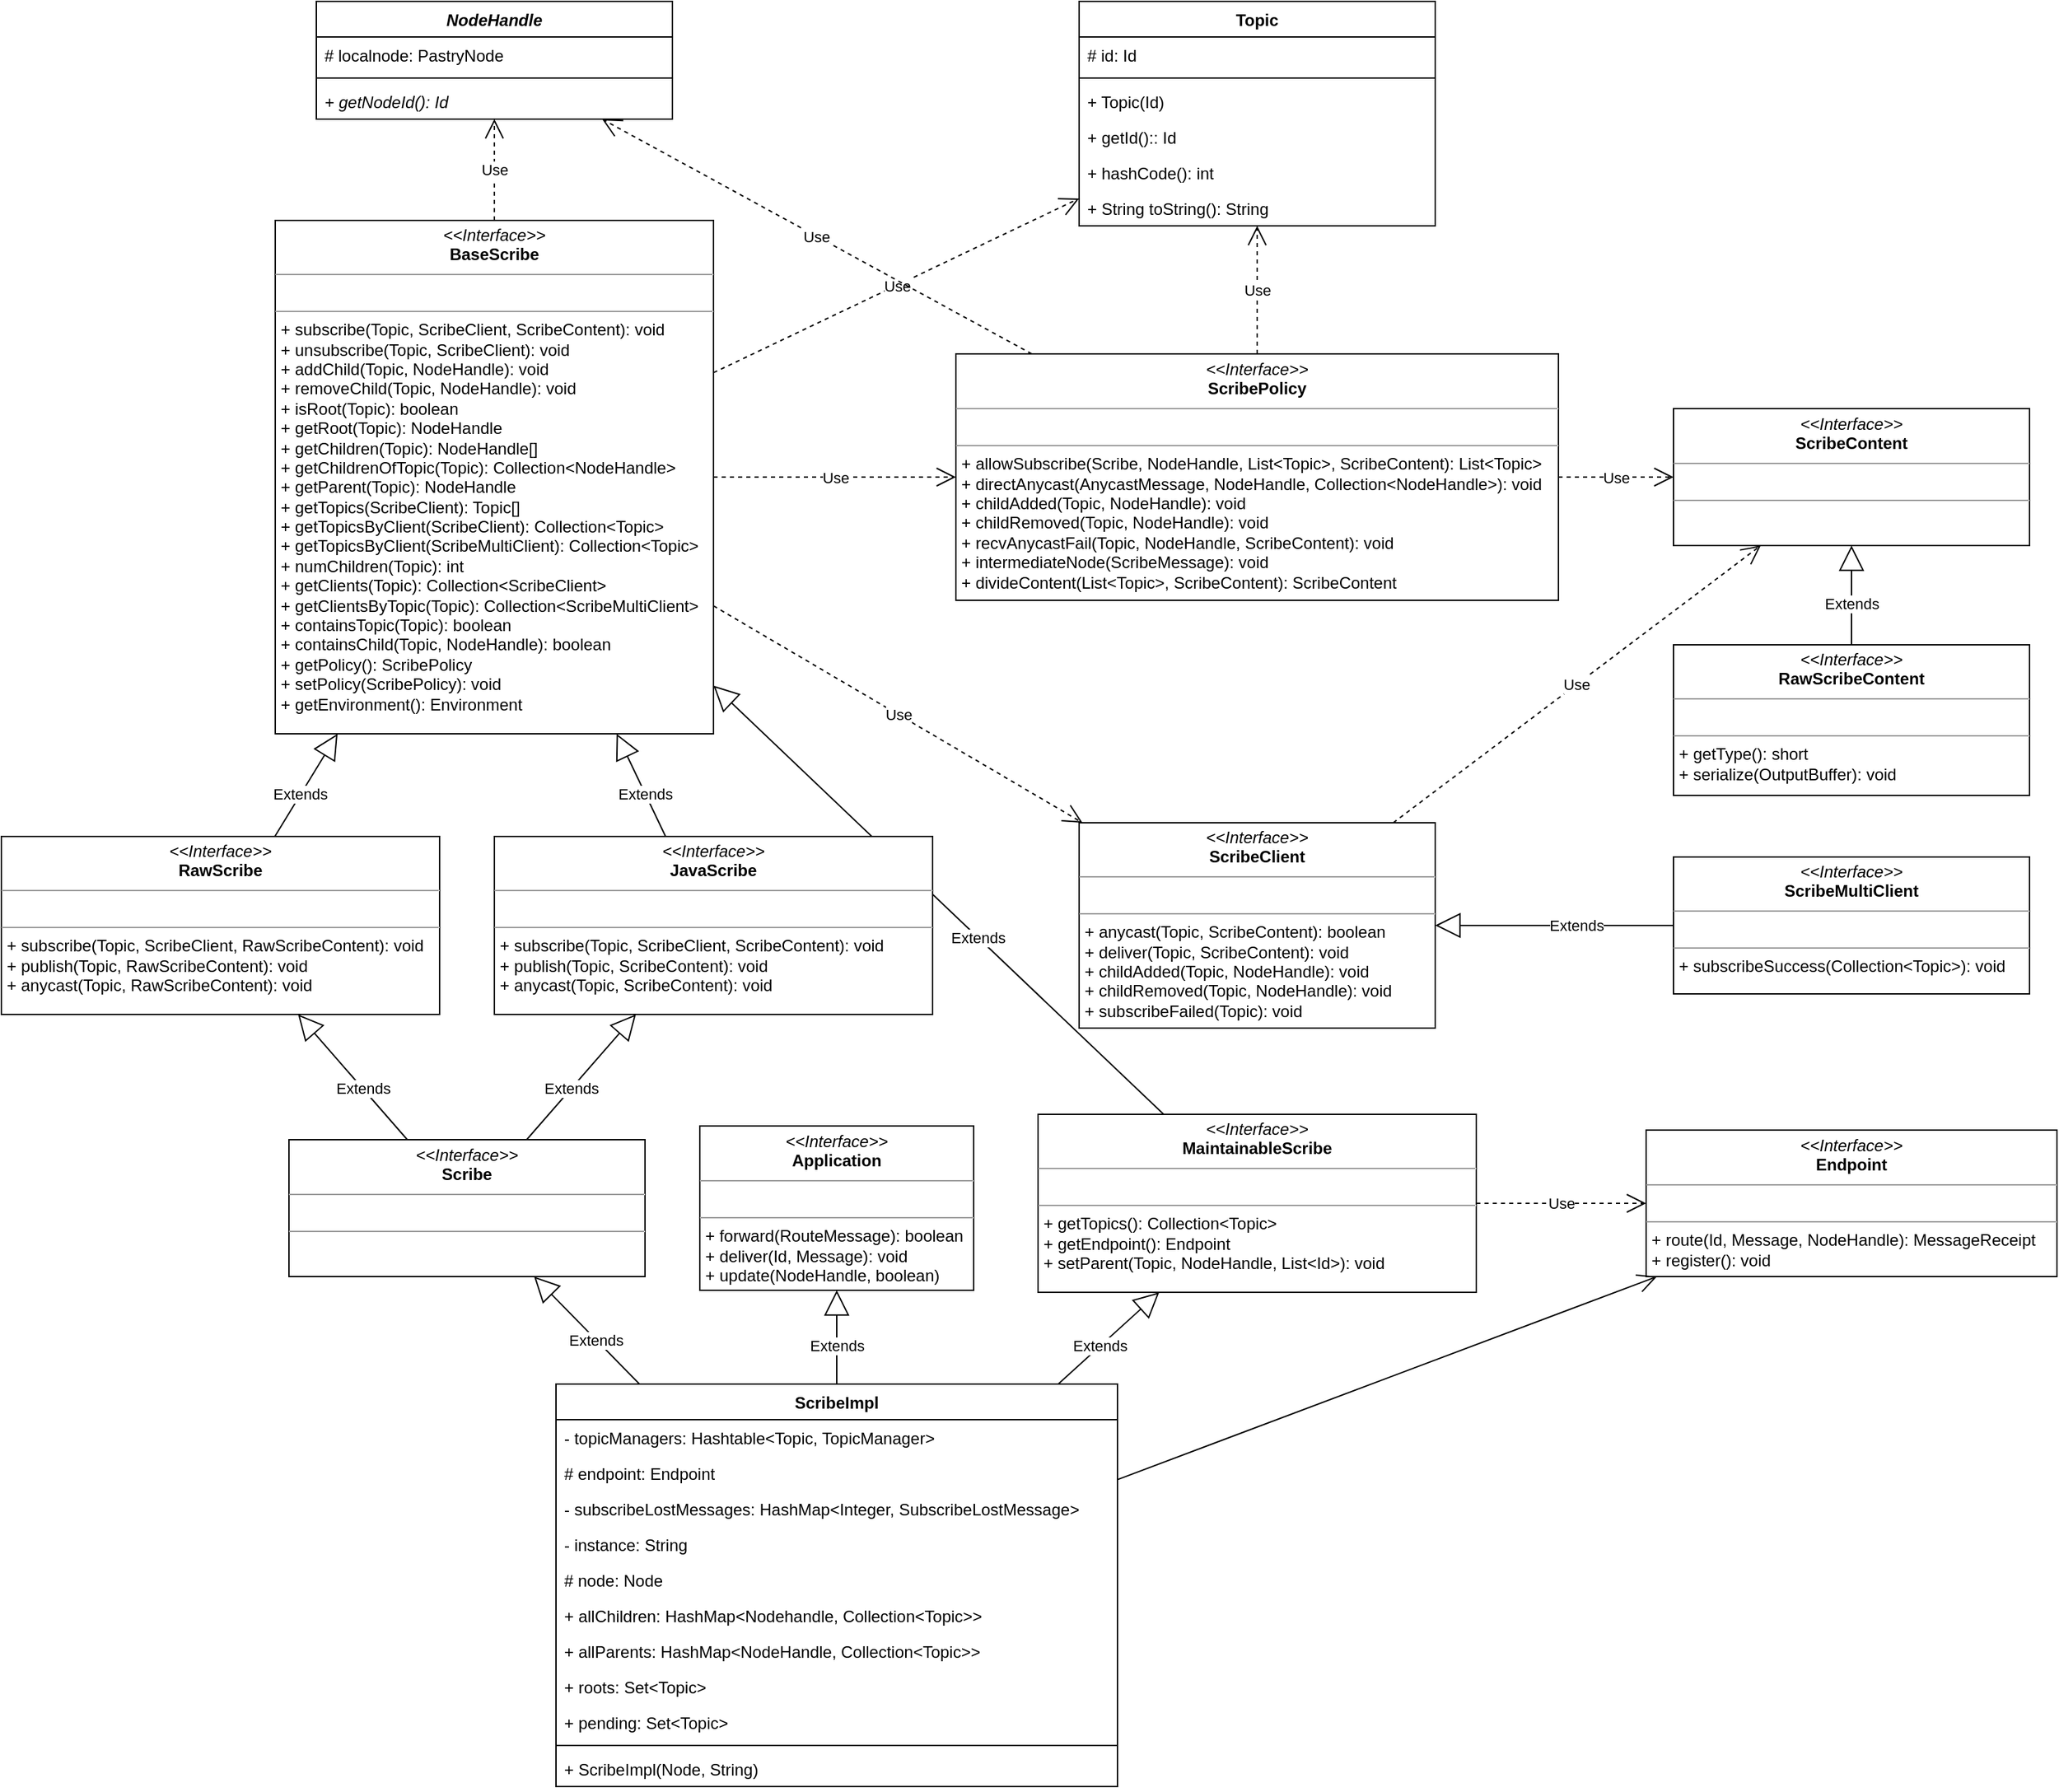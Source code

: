 <mxfile version="21.2.4" type="github">
  <diagram name="Page-1" id="PV-v512FcYgKe9rmVvOx">
    <mxGraphModel dx="2150" dy="955" grid="1" gridSize="10" guides="1" tooltips="1" connect="1" arrows="1" fold="1" page="1" pageScale="1" pageWidth="827" pageHeight="1169" math="0" shadow="0">
      <root>
        <mxCell id="0" />
        <mxCell id="1" parent="0" />
        <mxCell id="hgs2_hbNB6EHdo05LwJM-26" value="Extends" style="endArrow=block;endSize=16;endFill=0;html=1;rounded=0;" edge="1" parent="1" source="hgs2_hbNB6EHdo05LwJM-17" target="31Kd5paVXIL3qbrK54Rh-29">
          <mxGeometry x="-0.176" width="160" relative="1" as="geometry">
            <mxPoint x="535" y="660" as="sourcePoint" />
            <mxPoint x="510" y="613" as="targetPoint" />
            <mxPoint as="offset" />
          </mxGeometry>
        </mxCell>
        <mxCell id="hgs2_hbNB6EHdo05LwJM-13" value="Use" style="endArrow=open;endSize=12;dashed=1;html=1;rounded=0;" edge="1" parent="1" source="31Kd5paVXIL3qbrK54Rh-29" target="31Kd5paVXIL3qbrK54Rh-10">
          <mxGeometry width="160" relative="1" as="geometry">
            <mxPoint x="-231.38" y="660" as="sourcePoint" />
            <mxPoint x="62.497" y="184" as="targetPoint" />
          </mxGeometry>
        </mxCell>
        <mxCell id="31Kd5paVXIL3qbrK54Rh-1" value="&lt;p style=&quot;margin:0px;margin-top:4px;text-align:center;&quot;&gt;&lt;i&gt;&amp;lt;&amp;lt;Interface&amp;gt;&amp;gt;&lt;/i&gt;&lt;br&gt;&lt;b&gt;Application&lt;/b&gt;&lt;br&gt;&lt;/p&gt;&lt;hr size=&quot;1&quot;&gt;&lt;p style=&quot;margin:0px;margin-left:4px;&quot;&gt;&lt;br&gt;&lt;/p&gt;&lt;hr size=&quot;1&quot;&gt;&lt;p style=&quot;margin:0px;margin-left:4px;&quot;&gt;+ forward(RouteMessage): boolean&lt;br&gt;&lt;/p&gt;&lt;p style=&quot;margin:0px;margin-left:4px;&quot;&gt;+ deliver(Id, Message)&lt;span style=&quot;background-color: initial;&quot;&gt;: void&lt;/span&gt;&lt;/p&gt;&lt;p style=&quot;margin:0px;margin-left:4px;&quot;&gt;&lt;span style=&quot;background-color: initial;&quot;&gt;+ update(NodeHandle, boolean)&lt;/span&gt;&lt;/p&gt;" style="verticalAlign=top;align=left;overflow=fill;fontSize=12;fontFamily=Helvetica;html=1;rounded=0;shadow=0;comic=0;labelBackgroundColor=none;strokeWidth=1" parent="1" vertex="1">
          <mxGeometry x="550" y="861.5" width="200" height="120" as="geometry" />
        </mxCell>
        <mxCell id="31Kd5paVXIL3qbrK54Rh-2" value="&lt;p style=&quot;margin:0px;margin-top:4px;text-align:center;&quot;&gt;&lt;i&gt;&amp;lt;&amp;lt;Interface&amp;gt;&amp;gt;&lt;/i&gt;&lt;br&gt;&lt;b&gt;ScribeClient&lt;/b&gt;&lt;br&gt;&lt;/p&gt;&lt;hr size=&quot;1&quot;&gt;&lt;p style=&quot;margin:0px;margin-left:4px;&quot;&gt;&lt;br&gt;&lt;/p&gt;&lt;hr size=&quot;1&quot;&gt;&lt;p style=&quot;margin:0px;margin-left:4px;&quot;&gt;+ anycast(Topic, ScribeContent): boolean&lt;br&gt;&lt;/p&gt;&lt;p style=&quot;margin:0px;margin-left:4px;&quot;&gt;+ deliver(Topic, ScribeContent)&lt;span style=&quot;background-color: initial;&quot;&gt;: void&lt;/span&gt;&lt;/p&gt;&lt;p style=&quot;margin:0px;margin-left:4px;&quot;&gt;&lt;span style=&quot;background-color: initial;&quot;&gt;+ childAdded(Topic, NodeHandle): void&lt;/span&gt;&lt;/p&gt;&lt;p style=&quot;margin:0px;margin-left:4px;&quot;&gt;&lt;span style=&quot;background-color: initial;&quot;&gt;+ childRemoved(Topic, NodeHandle): void&lt;/span&gt;&lt;/p&gt;&lt;p style=&quot;margin:0px;margin-left:4px;&quot;&gt;&lt;span style=&quot;background-color: initial;&quot;&gt;+ subscribeFailed(Topic): void&lt;/span&gt;&lt;/p&gt;" style="verticalAlign=top;align=left;overflow=fill;fontSize=12;fontFamily=Helvetica;html=1;rounded=0;shadow=0;comic=0;labelBackgroundColor=none;strokeWidth=1" parent="1" vertex="1">
          <mxGeometry x="827" y="640" width="260" height="150" as="geometry" />
        </mxCell>
        <mxCell id="31Kd5paVXIL3qbrK54Rh-3" value="NodeHandle" style="swimlane;fontStyle=3;align=center;verticalAlign=top;childLayout=stackLayout;horizontal=1;startSize=26;horizontalStack=0;resizeParent=1;resizeParentMax=0;resizeLast=0;collapsible=1;marginBottom=0;" parent="1" vertex="1">
          <mxGeometry x="270" y="40" width="260" height="86" as="geometry" />
        </mxCell>
        <mxCell id="31Kd5paVXIL3qbrK54Rh-4" value="# localnode: PastryNode" style="text;strokeColor=none;fillColor=none;align=left;verticalAlign=top;spacingLeft=4;spacingRight=4;overflow=hidden;rotatable=0;points=[[0,0.5],[1,0.5]];portConstraint=eastwest;" parent="31Kd5paVXIL3qbrK54Rh-3" vertex="1">
          <mxGeometry y="26" width="260" height="26" as="geometry" />
        </mxCell>
        <mxCell id="31Kd5paVXIL3qbrK54Rh-5" value="" style="line;strokeWidth=1;fillColor=none;align=left;verticalAlign=middle;spacingTop=-1;spacingLeft=3;spacingRight=3;rotatable=0;labelPosition=right;points=[];portConstraint=eastwest;strokeColor=inherit;" parent="31Kd5paVXIL3qbrK54Rh-3" vertex="1">
          <mxGeometry y="52" width="260" height="8" as="geometry" />
        </mxCell>
        <mxCell id="31Kd5paVXIL3qbrK54Rh-6" value="+ getNodeId(): Id" style="text;strokeColor=none;fillColor=none;align=left;verticalAlign=top;spacingLeft=4;spacingRight=4;overflow=hidden;rotatable=0;points=[[0,0.5],[1,0.5]];portConstraint=eastwest;fontStyle=2" parent="31Kd5paVXIL3qbrK54Rh-3" vertex="1">
          <mxGeometry y="60" width="260" height="26" as="geometry" />
        </mxCell>
        <mxCell id="31Kd5paVXIL3qbrK54Rh-7" value="&lt;p style=&quot;margin:0px;margin-top:4px;text-align:center;&quot;&gt;&lt;i&gt;&amp;lt;&amp;lt;Interface&amp;gt;&amp;gt;&lt;/i&gt;&lt;br&gt;&lt;b&gt;ScribeContent&lt;/b&gt;&lt;br&gt;&lt;/p&gt;&lt;hr size=&quot;1&quot;&gt;&lt;p style=&quot;margin:0px;margin-left:4px;&quot;&gt;&lt;br&gt;&lt;/p&gt;&lt;hr size=&quot;1&quot;&gt;&lt;p style=&quot;margin:0px;margin-left:4px;&quot;&gt;&lt;br&gt;&lt;/p&gt;" style="verticalAlign=top;align=left;overflow=fill;fontSize=12;fontFamily=Helvetica;html=1;rounded=0;shadow=0;comic=0;labelBackgroundColor=none;strokeWidth=1" parent="1" vertex="1">
          <mxGeometry x="1261" y="337.5" width="260" height="100" as="geometry" />
        </mxCell>
        <mxCell id="31Kd5paVXIL3qbrK54Rh-9" value="Use" style="endArrow=open;endSize=12;dashed=1;html=1;rounded=0;" parent="1" source="31Kd5paVXIL3qbrK54Rh-2" target="31Kd5paVXIL3qbrK54Rh-7" edge="1">
          <mxGeometry width="160" relative="1" as="geometry">
            <mxPoint x="-400" y="640" as="sourcePoint" />
            <mxPoint x="-238.889" y="530" as="targetPoint" />
          </mxGeometry>
        </mxCell>
        <mxCell id="31Kd5paVXIL3qbrK54Rh-10" value="Topic" style="swimlane;fontStyle=1;align=center;verticalAlign=top;childLayout=stackLayout;horizontal=1;startSize=26;horizontalStack=0;resizeParent=1;resizeParentMax=0;resizeLast=0;collapsible=1;marginBottom=0;" parent="1" vertex="1">
          <mxGeometry x="827" y="40" width="260" height="164" as="geometry" />
        </mxCell>
        <mxCell id="31Kd5paVXIL3qbrK54Rh-11" value="# id: Id" style="text;strokeColor=none;fillColor=none;align=left;verticalAlign=top;spacingLeft=4;spacingRight=4;overflow=hidden;rotatable=0;points=[[0,0.5],[1,0.5]];portConstraint=eastwest;" parent="31Kd5paVXIL3qbrK54Rh-10" vertex="1">
          <mxGeometry y="26" width="260" height="26" as="geometry" />
        </mxCell>
        <mxCell id="31Kd5paVXIL3qbrK54Rh-19" value="" style="line;strokeWidth=1;fillColor=none;align=left;verticalAlign=middle;spacingTop=-1;spacingLeft=3;spacingRight=3;rotatable=0;labelPosition=right;points=[];portConstraint=eastwest;strokeColor=inherit;" parent="31Kd5paVXIL3qbrK54Rh-10" vertex="1">
          <mxGeometry y="52" width="260" height="8" as="geometry" />
        </mxCell>
        <mxCell id="31Kd5paVXIL3qbrK54Rh-20" value="+ Topic(Id)" style="text;strokeColor=none;fillColor=none;align=left;verticalAlign=top;spacingLeft=4;spacingRight=4;overflow=hidden;rotatable=0;points=[[0,0.5],[1,0.5]];portConstraint=eastwest;fontStyle=0" parent="31Kd5paVXIL3qbrK54Rh-10" vertex="1">
          <mxGeometry y="60" width="260" height="26" as="geometry" />
        </mxCell>
        <mxCell id="31Kd5paVXIL3qbrK54Rh-23" value="+ getId():: Id" style="text;strokeColor=none;fillColor=none;align=left;verticalAlign=top;spacingLeft=4;spacingRight=4;overflow=hidden;rotatable=0;points=[[0,0.5],[1,0.5]];portConstraint=eastwest;fontStyle=0" parent="31Kd5paVXIL3qbrK54Rh-10" vertex="1">
          <mxGeometry y="86" width="260" height="26" as="geometry" />
        </mxCell>
        <mxCell id="31Kd5paVXIL3qbrK54Rh-22" value="+ hashCode(): int" style="text;strokeColor=none;fillColor=none;align=left;verticalAlign=top;spacingLeft=4;spacingRight=4;overflow=hidden;rotatable=0;points=[[0,0.5],[1,0.5]];portConstraint=eastwest;fontStyle=0" parent="31Kd5paVXIL3qbrK54Rh-10" vertex="1">
          <mxGeometry y="112" width="260" height="26" as="geometry" />
        </mxCell>
        <mxCell id="31Kd5paVXIL3qbrK54Rh-21" value="+ String toString(): String" style="text;strokeColor=none;fillColor=none;align=left;verticalAlign=top;spacingLeft=4;spacingRight=4;overflow=hidden;rotatable=0;points=[[0,0.5],[1,0.5]];portConstraint=eastwest;fontStyle=0" parent="31Kd5paVXIL3qbrK54Rh-10" vertex="1">
          <mxGeometry y="138" width="260" height="26" as="geometry" />
        </mxCell>
        <mxCell id="31Kd5paVXIL3qbrK54Rh-24" value="&lt;p style=&quot;margin:0px;margin-top:4px;text-align:center;&quot;&gt;&lt;i&gt;&amp;lt;&amp;lt;Interface&amp;gt;&amp;gt;&lt;/i&gt;&lt;br&gt;&lt;b&gt;Endpoint&lt;/b&gt;&lt;br&gt;&lt;/p&gt;&lt;hr size=&quot;1&quot;&gt;&lt;p style=&quot;margin:0px;margin-left:4px;&quot;&gt;&lt;br&gt;&lt;/p&gt;&lt;hr size=&quot;1&quot;&gt;&lt;p style=&quot;margin:0px;margin-left:4px;&quot;&gt;+ route(Id, Message, NodeHandle): MessageReceipt&lt;br&gt;&lt;/p&gt;&lt;p style=&quot;margin:0px;margin-left:4px;&quot;&gt;+&amp;nbsp;register()&lt;span style=&quot;background-color: initial;&quot;&gt;: void&lt;/span&gt;&lt;/p&gt;" style="verticalAlign=top;align=left;overflow=fill;fontSize=12;fontFamily=Helvetica;html=1;rounded=0;shadow=0;comic=0;labelBackgroundColor=none;strokeWidth=1" parent="1" vertex="1">
          <mxGeometry x="1241" y="864.5" width="300" height="107" as="geometry" />
        </mxCell>
        <mxCell id="31Kd5paVXIL3qbrK54Rh-26" value="&lt;p style=&quot;margin:0px;margin-top:4px;text-align:center;&quot;&gt;&lt;i&gt;&amp;lt;&amp;lt;Interface&amp;gt;&amp;gt;&lt;/i&gt;&lt;br&gt;&lt;b&gt;Scribe&lt;/b&gt;&lt;br&gt;&lt;/p&gt;&lt;hr size=&quot;1&quot;&gt;&lt;p style=&quot;margin:0px;margin-left:4px;&quot;&gt;&lt;br&gt;&lt;/p&gt;&lt;hr size=&quot;1&quot;&gt;&lt;p style=&quot;margin:0px;margin-left:4px;&quot;&gt;&lt;br&gt;&lt;/p&gt;" style="verticalAlign=top;align=left;overflow=fill;fontSize=12;fontFamily=Helvetica;html=1;rounded=0;shadow=0;comic=0;labelBackgroundColor=none;strokeWidth=1" parent="1" vertex="1">
          <mxGeometry x="250" y="871.5" width="260" height="100" as="geometry" />
        </mxCell>
        <mxCell id="31Kd5paVXIL3qbrK54Rh-28" value="Extends" style="endArrow=block;endSize=16;endFill=0;html=1;rounded=0;" parent="1" source="31Kd5paVXIL3qbrK54Rh-26" target="31Kd5paVXIL3qbrK54Rh-27" edge="1">
          <mxGeometry x="-0.176" width="160" relative="1" as="geometry">
            <mxPoint x="706" y="1069" as="sourcePoint" />
            <mxPoint x="706" y="1020" as="targetPoint" />
            <mxPoint as="offset" />
          </mxGeometry>
        </mxCell>
        <mxCell id="31Kd5paVXIL3qbrK54Rh-29" value="&lt;p style=&quot;margin:0px;margin-top:4px;text-align:center;&quot;&gt;&lt;i&gt;&amp;lt;&amp;lt;Interface&amp;gt;&amp;gt;&lt;/i&gt;&lt;br&gt;&lt;b&gt;BaseScribe&lt;/b&gt;&lt;br&gt;&lt;/p&gt;&lt;hr size=&quot;1&quot;&gt;&lt;p style=&quot;margin:0px;margin-left:4px;&quot;&gt;&lt;br&gt;&lt;/p&gt;&lt;hr size=&quot;1&quot;&gt;&lt;p style=&quot;margin:0px;margin-left:4px;&quot;&gt;+ subscribe(Topic, ScribeClient, ScribeContent): void&lt;/p&gt;&lt;p style=&quot;margin:0px;margin-left:4px;&quot;&gt;+ unsubscribe(Topic, ScribeClient): void&lt;br&gt;&lt;/p&gt;&lt;p style=&quot;margin:0px;margin-left:4px;&quot;&gt;+ addChild(Topic, NodeHandle): void&lt;/p&gt;&lt;p style=&quot;margin:0px;margin-left:4px;&quot;&gt;+ removeChild(Topic, NodeHandle): void&lt;/p&gt;&lt;p style=&quot;margin:0px;margin-left:4px;&quot;&gt;+ isRoot(Topic): boolean&lt;/p&gt;&lt;p style=&quot;margin:0px;margin-left:4px;&quot;&gt;+ getRoot(Topic): NodeHandle&lt;/p&gt;&lt;p style=&quot;margin:0px;margin-left:4px;&quot;&gt;+ getChildren(Topic): NodeHandle[]&lt;/p&gt;&lt;p style=&quot;margin:0px;margin-left:4px;&quot;&gt;+ getChildrenOfTopic(Topic): Collection&amp;lt;NodeHandle&amp;gt;&lt;/p&gt;&lt;p style=&quot;margin:0px;margin-left:4px;&quot;&gt;+ getParent(Topic): NodeHandle&lt;/p&gt;&lt;p style=&quot;margin:0px;margin-left:4px;&quot;&gt;+ getTopics(ScribeClient): Topic[]&lt;/p&gt;&lt;p style=&quot;margin:0px;margin-left:4px;&quot;&gt;+ getTopicsByClient(ScribeClient): Collection&amp;lt;Topic&amp;gt;&lt;/p&gt;&lt;p style=&quot;margin:0px;margin-left:4px;&quot;&gt;+ getTopicsByClient(ScribeMultiClient): Collection&amp;lt;Topic&amp;gt;&lt;/p&gt;&lt;p style=&quot;margin:0px;margin-left:4px;&quot;&gt;+ numChildren(Topic): int&lt;/p&gt;&lt;p style=&quot;margin:0px;margin-left:4px;&quot;&gt;+ getClients(Topic): Collection&amp;lt;ScribeClient&amp;gt;&lt;/p&gt;&lt;p style=&quot;margin:0px;margin-left:4px;&quot;&gt;+ getClientsByTopic(Topic): Collection&amp;lt;ScribeMultiClient&amp;gt;&lt;/p&gt;&lt;p style=&quot;margin:0px;margin-left:4px;&quot;&gt;+ containsTopic(Topic): boolean&lt;/p&gt;&lt;p style=&quot;margin:0px;margin-left:4px;&quot;&gt;+ containsChild(Topic, NodeHandle): boolean&lt;/p&gt;&lt;p style=&quot;margin:0px;margin-left:4px;&quot;&gt;+ getPolicy(): ScribePolicy&lt;/p&gt;&lt;p style=&quot;margin:0px;margin-left:4px;&quot;&gt;+ setPolicy(ScribePolicy): void&lt;/p&gt;&lt;p style=&quot;margin:0px;margin-left:4px;&quot;&gt;+ getEnvironment(): Environment&lt;/p&gt;" style="verticalAlign=top;align=left;overflow=fill;fontSize=12;fontFamily=Helvetica;html=1;rounded=0;shadow=0;comic=0;labelBackgroundColor=none;strokeWidth=1" parent="1" vertex="1">
          <mxGeometry x="240" y="200" width="320" height="375" as="geometry" />
        </mxCell>
        <mxCell id="hgs2_hbNB6EHdo05LwJM-3" value="&lt;p style=&quot;margin:0px;margin-top:4px;text-align:center;&quot;&gt;&lt;i&gt;&amp;lt;&amp;lt;Interface&amp;gt;&amp;gt;&lt;/i&gt;&lt;br&gt;&lt;b&gt;ScribePolicy&lt;/b&gt;&lt;br&gt;&lt;/p&gt;&lt;hr size=&quot;1&quot;&gt;&lt;p style=&quot;margin:0px;margin-left:4px;&quot;&gt;&lt;br&gt;&lt;/p&gt;&lt;hr size=&quot;1&quot;&gt;&lt;p style=&quot;margin:0px;margin-left:4px;&quot;&gt;+&amp;nbsp;allowSubscribe(Scribe, NodeHandle, List&amp;lt;Topic&amp;gt;, ScribeContent): List&amp;lt;Topic&amp;gt;&lt;/p&gt;&lt;p style=&quot;margin:0px;margin-left:4px;&quot;&gt;+ directAnycast(AnycastMessage, NodeHandle, Collection&amp;lt;NodeHandle&amp;gt;): void&lt;/p&gt;&lt;p style=&quot;border-color: var(--border-color); margin: 0px 0px 0px 4px;&quot;&gt;+ childAdded(Topic, NodeHandle): void&lt;/p&gt;&lt;p style=&quot;border-color: var(--border-color); margin: 0px 0px 0px 4px;&quot;&gt;&lt;span style=&quot;border-color: var(--border-color); background-color: initial;&quot;&gt;+ childRemoved(Topic, NodeHandle): void&lt;/span&gt;&lt;/p&gt;&lt;p style=&quot;border-color: var(--border-color); margin: 0px 0px 0px 4px;&quot;&gt;&lt;span style=&quot;border-color: var(--border-color); background-color: initial;&quot;&gt;+ recvAnycastFail(Topic, NodeHandle, ScribeContent): void&lt;/span&gt;&lt;/p&gt;&lt;p style=&quot;border-color: var(--border-color); margin: 0px 0px 0px 4px;&quot;&gt;&lt;span style=&quot;border-color: var(--border-color); background-color: initial;&quot;&gt;+ intermediateNode(ScribeMessage): void&lt;/span&gt;&lt;/p&gt;&lt;p style=&quot;border-color: var(--border-color); margin: 0px 0px 0px 4px;&quot;&gt;&lt;span style=&quot;border-color: var(--border-color); background-color: initial;&quot;&gt;+ divideContent(List&amp;lt;Topic&amp;gt;, ScribeContent): ScribeContent&lt;/span&gt;&lt;/p&gt;" style="verticalAlign=top;align=left;overflow=fill;fontSize=12;fontFamily=Helvetica;html=1;rounded=0;shadow=0;comic=0;labelBackgroundColor=none;strokeWidth=1" vertex="1" parent="1">
          <mxGeometry x="737" y="297.5" width="440" height="180" as="geometry" />
        </mxCell>
        <mxCell id="hgs2_hbNB6EHdo05LwJM-4" value="&lt;p style=&quot;margin:0px;margin-top:4px;text-align:center;&quot;&gt;&lt;i&gt;&amp;lt;&amp;lt;Interface&amp;gt;&amp;gt;&lt;/i&gt;&lt;br&gt;&lt;b&gt;ScribeMultiClient&lt;/b&gt;&lt;br&gt;&lt;/p&gt;&lt;hr size=&quot;1&quot;&gt;&lt;p style=&quot;margin:0px;margin-left:4px;&quot;&gt;&lt;br&gt;&lt;/p&gt;&lt;hr size=&quot;1&quot;&gt;&lt;p style=&quot;margin:0px;margin-left:4px;&quot;&gt;&lt;span style=&quot;background-color: initial;&quot;&gt;+ subscribeSuccess(Collection&amp;lt;Topic&amp;gt;): void&lt;/span&gt;&lt;br&gt;&lt;/p&gt;" style="verticalAlign=top;align=left;overflow=fill;fontSize=12;fontFamily=Helvetica;html=1;rounded=0;shadow=0;comic=0;labelBackgroundColor=none;strokeWidth=1" vertex="1" parent="1">
          <mxGeometry x="1261" y="665" width="260" height="100" as="geometry" />
        </mxCell>
        <mxCell id="hgs2_hbNB6EHdo05LwJM-5" value="Extends" style="endArrow=block;endSize=16;endFill=0;html=1;rounded=0;" edge="1" parent="1" source="hgs2_hbNB6EHdo05LwJM-4" target="31Kd5paVXIL3qbrK54Rh-2">
          <mxGeometry x="-0.176" width="160" relative="1" as="geometry">
            <mxPoint x="-220" y="810" as="sourcePoint" />
            <mxPoint x="-300" y="810" as="targetPoint" />
            <mxPoint as="offset" />
          </mxGeometry>
        </mxCell>
        <mxCell id="hgs2_hbNB6EHdo05LwJM-6" value="&lt;p style=&quot;margin:0px;margin-top:4px;text-align:center;&quot;&gt;&lt;i&gt;&amp;lt;&amp;lt;Interface&amp;gt;&amp;gt;&lt;/i&gt;&lt;br&gt;&lt;b&gt;RawScribe&lt;/b&gt;&lt;br&gt;&lt;/p&gt;&lt;hr size=&quot;1&quot;&gt;&lt;p style=&quot;margin:0px;margin-left:4px;&quot;&gt;&lt;br&gt;&lt;/p&gt;&lt;hr size=&quot;1&quot;&gt;&lt;p style=&quot;margin:0px;margin-left:4px;&quot;&gt;+ subscribe(Topic, ScribeClient, RawScribeContent): void&lt;/p&gt;&lt;p style=&quot;margin:0px;margin-left:4px;&quot;&gt;+ publish(Topic, RawScribeContent): void&lt;/p&gt;&lt;p style=&quot;margin:0px;margin-left:4px;&quot;&gt;+ anycast(Topic, RawScribeContent): void&lt;/p&gt;" style="verticalAlign=top;align=left;overflow=fill;fontSize=12;fontFamily=Helvetica;html=1;rounded=0;shadow=0;comic=0;labelBackgroundColor=none;strokeWidth=1" vertex="1" parent="1">
          <mxGeometry x="40" y="650" width="320" height="130" as="geometry" />
        </mxCell>
        <mxCell id="hgs2_hbNB6EHdo05LwJM-7" value="Extends" style="endArrow=block;endSize=16;endFill=0;html=1;rounded=0;" edge="1" parent="1" source="hgs2_hbNB6EHdo05LwJM-6" target="31Kd5paVXIL3qbrK54Rh-29">
          <mxGeometry x="-0.176" width="160" relative="1" as="geometry">
            <mxPoint x="960" y="715" as="sourcePoint" />
            <mxPoint x="960" y="520" as="targetPoint" />
            <mxPoint as="offset" />
          </mxGeometry>
        </mxCell>
        <mxCell id="hgs2_hbNB6EHdo05LwJM-8" value="Extends" style="endArrow=block;endSize=16;endFill=0;html=1;rounded=0;" edge="1" parent="1" source="31Kd5paVXIL3qbrK54Rh-26" target="hgs2_hbNB6EHdo05LwJM-6">
          <mxGeometry x="-0.176" width="160" relative="1" as="geometry">
            <mxPoint x="560" y="700" as="sourcePoint" />
            <mxPoint x="560" y="643" as="targetPoint" />
            <mxPoint as="offset" />
          </mxGeometry>
        </mxCell>
        <mxCell id="hgs2_hbNB6EHdo05LwJM-14" value="Use" style="endArrow=open;endSize=12;dashed=1;html=1;rounded=0;" edge="1" parent="1" source="hgs2_hbNB6EHdo05LwJM-3" target="31Kd5paVXIL3qbrK54Rh-10">
          <mxGeometry width="160" relative="1" as="geometry">
            <mxPoint x="110" y="377" as="sourcePoint" />
            <mxPoint x="50" y="359" as="targetPoint" />
          </mxGeometry>
        </mxCell>
        <mxCell id="hgs2_hbNB6EHdo05LwJM-15" value="Use" style="endArrow=open;endSize=12;dashed=1;html=1;rounded=0;" edge="1" parent="1" source="hgs2_hbNB6EHdo05LwJM-3" target="31Kd5paVXIL3qbrK54Rh-3">
          <mxGeometry width="160" relative="1" as="geometry">
            <mxPoint x="-475" y="437" as="sourcePoint" />
            <mxPoint x="-210" y="358" as="targetPoint" />
          </mxGeometry>
        </mxCell>
        <mxCell id="hgs2_hbNB6EHdo05LwJM-16" value="Use" style="endArrow=open;endSize=12;dashed=1;html=1;rounded=0;" edge="1" parent="1" source="31Kd5paVXIL3qbrK54Rh-29" target="hgs2_hbNB6EHdo05LwJM-3">
          <mxGeometry width="160" relative="1" as="geometry">
            <mxPoint x="160" y="318" as="sourcePoint" />
            <mxPoint x="-25" y="194" as="targetPoint" />
          </mxGeometry>
        </mxCell>
        <mxCell id="hgs2_hbNB6EHdo05LwJM-17" value="&lt;p style=&quot;margin:0px;margin-top:4px;text-align:center;&quot;&gt;&lt;i&gt;&amp;lt;&amp;lt;Interface&amp;gt;&amp;gt;&lt;/i&gt;&lt;br&gt;&lt;b&gt;MaintainableScribe&lt;/b&gt;&lt;br&gt;&lt;/p&gt;&lt;hr size=&quot;1&quot;&gt;&lt;p style=&quot;margin:0px;margin-left:4px;&quot;&gt;&lt;br&gt;&lt;/p&gt;&lt;hr size=&quot;1&quot;&gt;&lt;p style=&quot;margin:0px;margin-left:4px;&quot;&gt;+ getTopics(): Collection&amp;lt;Topic&amp;gt;&lt;/p&gt;&lt;p style=&quot;margin:0px;margin-left:4px;&quot;&gt;+ getEndpoint(): Endpoint&lt;/p&gt;&lt;p style=&quot;margin:0px;margin-left:4px;&quot;&gt;+ setParent(Topic, NodeHandle, List&amp;lt;Id&amp;gt;): void&lt;/p&gt;" style="verticalAlign=top;align=left;overflow=fill;fontSize=12;fontFamily=Helvetica;html=1;rounded=0;shadow=0;comic=0;labelBackgroundColor=none;strokeWidth=1" vertex="1" parent="1">
          <mxGeometry x="797" y="853" width="320" height="130" as="geometry" />
        </mxCell>
        <mxCell id="hgs2_hbNB6EHdo05LwJM-19" value="Use" style="endArrow=open;endSize=12;dashed=1;html=1;rounded=0;" edge="1" parent="1" source="hgs2_hbNB6EHdo05LwJM-17" target="31Kd5paVXIL3qbrK54Rh-24">
          <mxGeometry width="160" relative="1" as="geometry">
            <mxPoint x="440" y="425" as="sourcePoint" />
            <mxPoint x="73" y="425" as="targetPoint" />
          </mxGeometry>
        </mxCell>
        <mxCell id="hgs2_hbNB6EHdo05LwJM-20" value="Use" style="endArrow=open;endSize=12;dashed=1;html=1;rounded=0;" edge="1" parent="1" source="31Kd5paVXIL3qbrK54Rh-29" target="31Kd5paVXIL3qbrK54Rh-3">
          <mxGeometry width="160" relative="1" as="geometry">
            <mxPoint x="960" y="650" as="sourcePoint" />
            <mxPoint x="472" y="155" as="targetPoint" />
          </mxGeometry>
        </mxCell>
        <mxCell id="31Kd5paVXIL3qbrK54Rh-27" value="&lt;p style=&quot;margin:0px;margin-top:4px;text-align:center;&quot;&gt;&lt;i&gt;&amp;lt;&amp;lt;Interface&amp;gt;&amp;gt;&lt;/i&gt;&lt;br&gt;&lt;b&gt;JavaScribe&lt;/b&gt;&lt;br&gt;&lt;/p&gt;&lt;hr size=&quot;1&quot;&gt;&lt;p style=&quot;margin:0px;margin-left:4px;&quot;&gt;&lt;br&gt;&lt;/p&gt;&lt;hr size=&quot;1&quot;&gt;&lt;p style=&quot;margin:0px;margin-left:4px;&quot;&gt;+ subscribe(Topic, ScribeClient, ScribeContent): void&lt;/p&gt;&lt;p style=&quot;margin:0px;margin-left:4px;&quot;&gt;+ publish(Topic, ScribeContent): void&lt;/p&gt;&lt;p style=&quot;margin:0px;margin-left:4px;&quot;&gt;+ anycast(Topic, ScribeContent): void&lt;/p&gt;" style="verticalAlign=top;align=left;overflow=fill;fontSize=12;fontFamily=Helvetica;html=1;rounded=0;shadow=0;comic=0;labelBackgroundColor=none;strokeWidth=1" parent="1" vertex="1">
          <mxGeometry x="400" y="650" width="320" height="130" as="geometry" />
        </mxCell>
        <mxCell id="hgs2_hbNB6EHdo05LwJM-23" value="Extends" style="endArrow=block;endSize=16;endFill=0;html=1;rounded=0;" edge="1" parent="1" target="31Kd5paVXIL3qbrK54Rh-29">
          <mxGeometry x="-0.176" width="160" relative="1" as="geometry">
            <mxPoint x="525" y="650" as="sourcePoint" />
            <mxPoint x="500" y="603" as="targetPoint" />
            <mxPoint as="offset" />
          </mxGeometry>
        </mxCell>
        <mxCell id="hgs2_hbNB6EHdo05LwJM-24" value="Use" style="endArrow=open;endSize=12;dashed=1;html=1;rounded=0;" edge="1" parent="1" source="hgs2_hbNB6EHdo05LwJM-3" target="31Kd5paVXIL3qbrK54Rh-7">
          <mxGeometry width="160" relative="1" as="geometry">
            <mxPoint x="960" y="335" as="sourcePoint" />
            <mxPoint x="960" y="214" as="targetPoint" />
          </mxGeometry>
        </mxCell>
        <mxCell id="hgs2_hbNB6EHdo05LwJM-41" value="&lt;p style=&quot;margin:0px;margin-top:4px;text-align:center;&quot;&gt;&lt;i&gt;&amp;lt;&amp;lt;Interface&amp;gt;&amp;gt;&lt;/i&gt;&lt;br&gt;&lt;b&gt;RawScribeContent&lt;/b&gt;&lt;br&gt;&lt;/p&gt;&lt;hr size=&quot;1&quot;&gt;&lt;p style=&quot;margin:0px;margin-left:4px;&quot;&gt;&lt;br&gt;&lt;/p&gt;&lt;hr size=&quot;1&quot;&gt;&lt;p style=&quot;margin:0px;margin-left:4px;&quot;&gt;+ getType(): short&lt;/p&gt;&lt;p style=&quot;margin:0px;margin-left:4px;&quot;&gt;+ serialize(OutputBuffer): void&lt;/p&gt;" style="verticalAlign=top;align=left;overflow=fill;fontSize=12;fontFamily=Helvetica;html=1;rounded=0;shadow=0;comic=0;labelBackgroundColor=none;strokeWidth=1" vertex="1" parent="1">
          <mxGeometry x="1261" y="510" width="260" height="110" as="geometry" />
        </mxCell>
        <mxCell id="hgs2_hbNB6EHdo05LwJM-42" value="Extends" style="endArrow=block;endSize=16;endFill=0;html=1;rounded=0;" edge="1" parent="1" source="hgs2_hbNB6EHdo05LwJM-41" target="31Kd5paVXIL3qbrK54Rh-7">
          <mxGeometry x="-0.176" width="160" relative="1" as="geometry">
            <mxPoint x="1271" y="725" as="sourcePoint" />
            <mxPoint x="1090" y="725" as="targetPoint" />
            <mxPoint as="offset" />
          </mxGeometry>
        </mxCell>
        <mxCell id="hgs2_hbNB6EHdo05LwJM-44" value="Use" style="endArrow=open;endSize=12;dashed=1;html=1;rounded=0;" edge="1" parent="1" source="31Kd5paVXIL3qbrK54Rh-29" target="31Kd5paVXIL3qbrK54Rh-2">
          <mxGeometry width="160" relative="1" as="geometry">
            <mxPoint x="670" y="560" as="sourcePoint" />
            <mxPoint x="820" y="644" as="targetPoint" />
          </mxGeometry>
        </mxCell>
        <mxCell id="hgs2_hbNB6EHdo05LwJM-45" value="ScribeImpl" style="swimlane;fontStyle=1;align=center;verticalAlign=top;childLayout=stackLayout;horizontal=1;startSize=26;horizontalStack=0;resizeParent=1;resizeParentMax=0;resizeLast=0;collapsible=1;marginBottom=0;" vertex="1" parent="1">
          <mxGeometry x="445" y="1050" width="410" height="294" as="geometry" />
        </mxCell>
        <mxCell id="hgs2_hbNB6EHdo05LwJM-62" value="- topicManagers: Hashtable&lt;Topic, TopicManager&gt;" style="text;strokeColor=none;fillColor=none;align=left;verticalAlign=top;spacingLeft=4;spacingRight=4;overflow=hidden;rotatable=0;points=[[0,0.5],[1,0.5]];portConstraint=eastwest;" vertex="1" parent="hgs2_hbNB6EHdo05LwJM-45">
          <mxGeometry y="26" width="410" height="26" as="geometry" />
        </mxCell>
        <mxCell id="hgs2_hbNB6EHdo05LwJM-61" value="# endpoint: Endpoint" style="text;strokeColor=none;fillColor=none;align=left;verticalAlign=top;spacingLeft=4;spacingRight=4;overflow=hidden;rotatable=0;points=[[0,0.5],[1,0.5]];portConstraint=eastwest;" vertex="1" parent="hgs2_hbNB6EHdo05LwJM-45">
          <mxGeometry y="52" width="410" height="26" as="geometry" />
        </mxCell>
        <mxCell id="hgs2_hbNB6EHdo05LwJM-63" value="- subscribeLostMessages: HashMap&lt;Integer, SubscribeLostMessage&gt;" style="text;strokeColor=none;fillColor=none;align=left;verticalAlign=top;spacingLeft=4;spacingRight=4;overflow=hidden;rotatable=0;points=[[0,0.5],[1,0.5]];portConstraint=eastwest;" vertex="1" parent="hgs2_hbNB6EHdo05LwJM-45">
          <mxGeometry y="78" width="410" height="26" as="geometry" />
        </mxCell>
        <mxCell id="hgs2_hbNB6EHdo05LwJM-46" value="- instance: String" style="text;strokeColor=none;fillColor=none;align=left;verticalAlign=top;spacingLeft=4;spacingRight=4;overflow=hidden;rotatable=0;points=[[0,0.5],[1,0.5]];portConstraint=eastwest;" vertex="1" parent="hgs2_hbNB6EHdo05LwJM-45">
          <mxGeometry y="104" width="410" height="26" as="geometry" />
        </mxCell>
        <mxCell id="hgs2_hbNB6EHdo05LwJM-52" value="# node: Node" style="text;strokeColor=none;fillColor=none;align=left;verticalAlign=top;spacingLeft=4;spacingRight=4;overflow=hidden;rotatable=0;points=[[0,0.5],[1,0.5]];portConstraint=eastwest;" vertex="1" parent="hgs2_hbNB6EHdo05LwJM-45">
          <mxGeometry y="130" width="410" height="26" as="geometry" />
        </mxCell>
        <mxCell id="hgs2_hbNB6EHdo05LwJM-53" value="+ allChildren: HashMap&lt;Nodehandle, Collection&lt;Topic&gt;&gt;" style="text;strokeColor=none;fillColor=none;align=left;verticalAlign=top;spacingLeft=4;spacingRight=4;overflow=hidden;rotatable=0;points=[[0,0.5],[1,0.5]];portConstraint=eastwest;" vertex="1" parent="hgs2_hbNB6EHdo05LwJM-45">
          <mxGeometry y="156" width="410" height="26" as="geometry" />
        </mxCell>
        <mxCell id="hgs2_hbNB6EHdo05LwJM-58" value="+ allParents: HashMap&lt;NodeHandle, Collection&lt;Topic&gt;&gt;" style="text;strokeColor=none;fillColor=none;align=left;verticalAlign=top;spacingLeft=4;spacingRight=4;overflow=hidden;rotatable=0;points=[[0,0.5],[1,0.5]];portConstraint=eastwest;" vertex="1" parent="hgs2_hbNB6EHdo05LwJM-45">
          <mxGeometry y="182" width="410" height="26" as="geometry" />
        </mxCell>
        <mxCell id="hgs2_hbNB6EHdo05LwJM-59" value="+ roots: Set&lt;Topic&gt;" style="text;strokeColor=none;fillColor=none;align=left;verticalAlign=top;spacingLeft=4;spacingRight=4;overflow=hidden;rotatable=0;points=[[0,0.5],[1,0.5]];portConstraint=eastwest;" vertex="1" parent="hgs2_hbNB6EHdo05LwJM-45">
          <mxGeometry y="208" width="410" height="26" as="geometry" />
        </mxCell>
        <mxCell id="hgs2_hbNB6EHdo05LwJM-60" value="+ pending: Set&lt;Topic&gt;" style="text;strokeColor=none;fillColor=none;align=left;verticalAlign=top;spacingLeft=4;spacingRight=4;overflow=hidden;rotatable=0;points=[[0,0.5],[1,0.5]];portConstraint=eastwest;" vertex="1" parent="hgs2_hbNB6EHdo05LwJM-45">
          <mxGeometry y="234" width="410" height="26" as="geometry" />
        </mxCell>
        <mxCell id="hgs2_hbNB6EHdo05LwJM-47" value="" style="line;strokeWidth=1;fillColor=none;align=left;verticalAlign=middle;spacingTop=-1;spacingLeft=3;spacingRight=3;rotatable=0;labelPosition=right;points=[];portConstraint=eastwest;strokeColor=inherit;" vertex="1" parent="hgs2_hbNB6EHdo05LwJM-45">
          <mxGeometry y="260" width="410" height="8" as="geometry" />
        </mxCell>
        <mxCell id="hgs2_hbNB6EHdo05LwJM-48" value="+ ScribeImpl(Node, String)" style="text;strokeColor=none;fillColor=none;align=left;verticalAlign=top;spacingLeft=4;spacingRight=4;overflow=hidden;rotatable=0;points=[[0,0.5],[1,0.5]];portConstraint=eastwest;fontStyle=0" vertex="1" parent="hgs2_hbNB6EHdo05LwJM-45">
          <mxGeometry y="268" width="410" height="26" as="geometry" />
        </mxCell>
        <mxCell id="hgs2_hbNB6EHdo05LwJM-54" value="Extends" style="endArrow=block;endSize=16;endFill=0;html=1;rounded=0;" edge="1" parent="1" source="hgs2_hbNB6EHdo05LwJM-45" target="31Kd5paVXIL3qbrK54Rh-1">
          <mxGeometry x="-0.176" width="160" relative="1" as="geometry">
            <mxPoint x="434" y="881" as="sourcePoint" />
            <mxPoint x="513" y="790" as="targetPoint" />
            <mxPoint as="offset" />
          </mxGeometry>
        </mxCell>
        <mxCell id="hgs2_hbNB6EHdo05LwJM-55" value="Extends" style="endArrow=block;endSize=16;endFill=0;html=1;rounded=0;" edge="1" parent="1" source="hgs2_hbNB6EHdo05LwJM-45" target="hgs2_hbNB6EHdo05LwJM-17">
          <mxGeometry x="-0.176" width="160" relative="1" as="geometry">
            <mxPoint x="660" y="1060" as="sourcePoint" />
            <mxPoint x="660" y="992" as="targetPoint" />
            <mxPoint as="offset" />
          </mxGeometry>
        </mxCell>
        <mxCell id="hgs2_hbNB6EHdo05LwJM-56" value="Extends" style="endArrow=block;endSize=16;endFill=0;html=1;rounded=0;" edge="1" parent="1" source="hgs2_hbNB6EHdo05LwJM-45" target="31Kd5paVXIL3qbrK54Rh-26">
          <mxGeometry x="-0.176" width="160" relative="1" as="geometry">
            <mxPoint x="798" y="1060" as="sourcePoint" />
            <mxPoint x="884" y="993" as="targetPoint" />
            <mxPoint as="offset" />
          </mxGeometry>
        </mxCell>
        <mxCell id="hgs2_hbNB6EHdo05LwJM-57" value="" style="endArrow=open;endFill=1;endSize=12;html=1;rounded=0;" edge="1" parent="1" source="hgs2_hbNB6EHdo05LwJM-45" target="31Kd5paVXIL3qbrK54Rh-24">
          <mxGeometry width="160" relative="1" as="geometry">
            <mxPoint x="1120" y="1100" as="sourcePoint" />
            <mxPoint x="1280" y="1100" as="targetPoint" />
          </mxGeometry>
        </mxCell>
      </root>
    </mxGraphModel>
  </diagram>
</mxfile>
